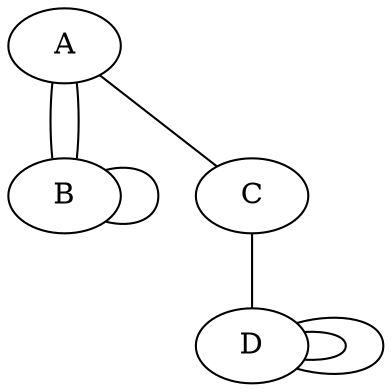 graph "graphe1" {

  "A" -- "B";
  "A" -- "B";
  "A" -- "C";
  "A"  [style = filled, peripheries = 1, fillcolor = white, fontcolor = black, color = black];
  "B" -- "B";
  "B"  [style = filled, peripheries = 1, fillcolor = white, fontcolor = black, color = black];
  "C" -- "D";
  "C"  [style = filled, peripheries = 1, fillcolor = white, fontcolor = black, color = black];
  "D" -- "D";
  "D" -- "D";
  "D"  [style = filled, peripheries = 1, fillcolor = white, fontcolor = black, color = black];
}

